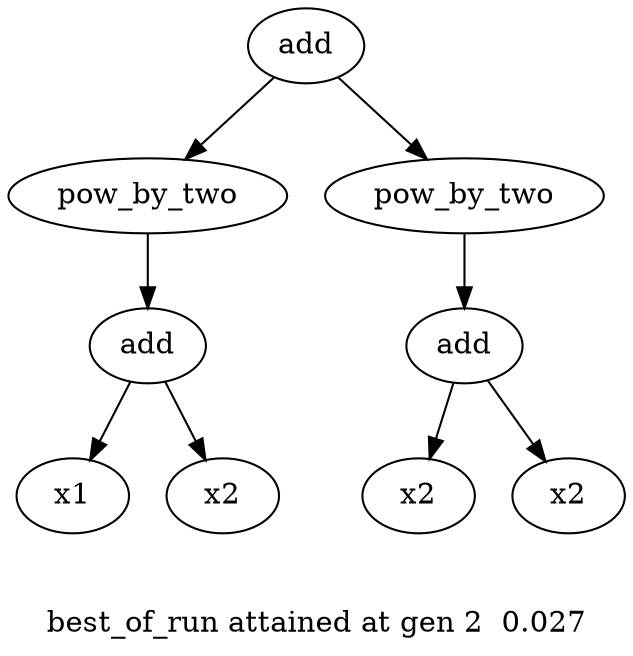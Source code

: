 digraph {
	graph [label="

best_of_run attained at gen 2  0.027"]
	0 [label=add]
	0 -> 1
	1 [label=pow_by_two]
	1 -> 2
	2 [label=add]
	2 -> 3
	3 [label=x1]
	2 -> 4
	4 [label=x2]
	0 -> 5
	5 [label=pow_by_two]
	5 -> 6
	6 [label=add]
	6 -> 7
	7 [label=x2]
	6 -> 8
	8 [label=x2]
}
